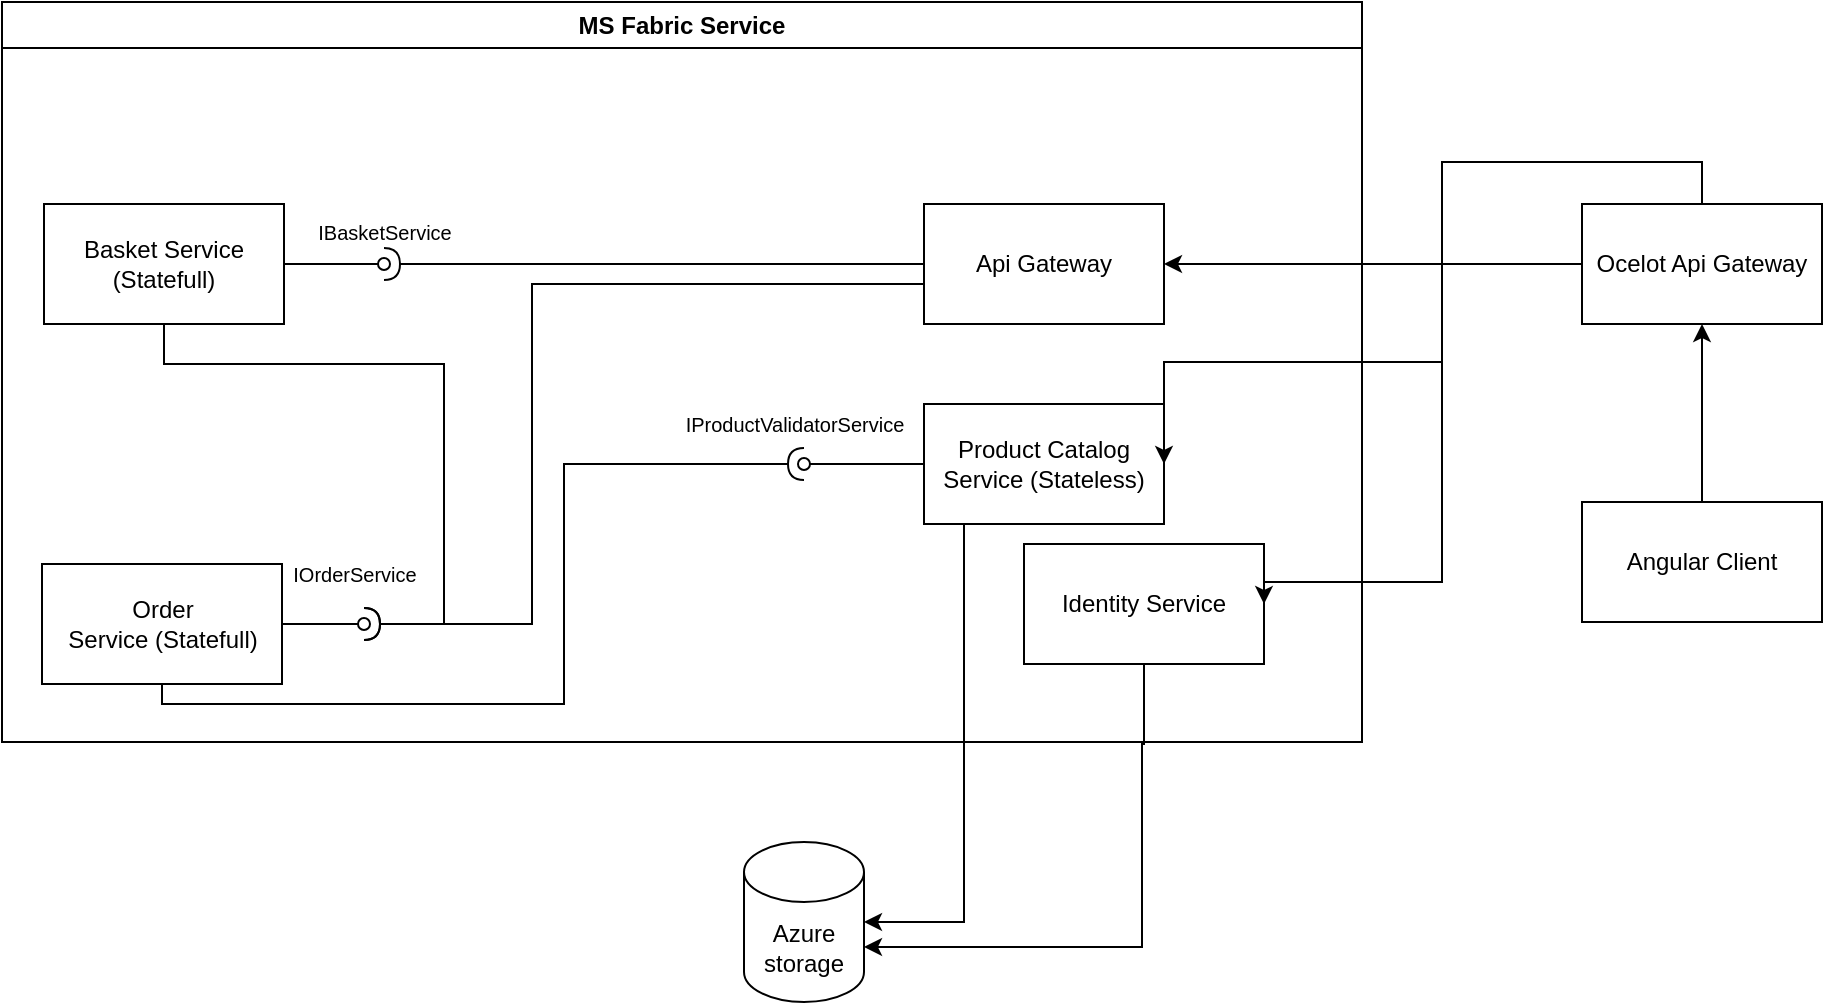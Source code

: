<mxfile version="21.8.2" type="github">
  <diagram name="Page-1" id="1y_2GpAju2dID3cllrDE">
    <mxGraphModel dx="1838" dy="962" grid="1" gridSize="10" guides="1" tooltips="1" connect="1" arrows="1" fold="1" page="1" pageScale="1" pageWidth="850" pageHeight="1100" math="0" shadow="0">
      <root>
        <mxCell id="0" />
        <mxCell id="1" parent="0" />
        <mxCell id="5AAgcWpdmJfIqrZNKJTV-2" value="MS Fabric Service" style="swimlane;whiteSpace=wrap;html=1;" vertex="1" parent="1">
          <mxGeometry x="30" y="160" width="680" height="370" as="geometry" />
        </mxCell>
        <mxCell id="5AAgcWpdmJfIqrZNKJTV-28" style="edgeStyle=orthogonalEdgeStyle;rounded=0;orthogonalLoop=1;jettySize=auto;html=1;endArrow=oval;endFill=0;" edge="1" parent="5AAgcWpdmJfIqrZNKJTV-2" source="5AAgcWpdmJfIqrZNKJTV-1">
          <mxGeometry relative="1" as="geometry">
            <mxPoint x="401" y="231" as="targetPoint" />
          </mxGeometry>
        </mxCell>
        <mxCell id="5AAgcWpdmJfIqrZNKJTV-1" value="Product Catalog&lt;br&gt;Service (Stateless)" style="rounded=0;whiteSpace=wrap;html=1;" vertex="1" parent="5AAgcWpdmJfIqrZNKJTV-2">
          <mxGeometry x="461" y="201" width="120" height="60" as="geometry" />
        </mxCell>
        <mxCell id="5AAgcWpdmJfIqrZNKJTV-4" value="Identity Service" style="rounded=0;whiteSpace=wrap;html=1;" vertex="1" parent="5AAgcWpdmJfIqrZNKJTV-2">
          <mxGeometry x="511" y="271" width="120" height="60" as="geometry" />
        </mxCell>
        <mxCell id="5AAgcWpdmJfIqrZNKJTV-22" style="edgeStyle=orthogonalEdgeStyle;rounded=0;orthogonalLoop=1;jettySize=auto;html=1;endArrow=oval;endFill=0;" edge="1" parent="5AAgcWpdmJfIqrZNKJTV-2" source="5AAgcWpdmJfIqrZNKJTV-5">
          <mxGeometry relative="1" as="geometry">
            <mxPoint x="191" y="131" as="targetPoint" />
          </mxGeometry>
        </mxCell>
        <mxCell id="5AAgcWpdmJfIqrZNKJTV-5" value="Basket Service (Statefull)" style="rounded=0;whiteSpace=wrap;html=1;" vertex="1" parent="5AAgcWpdmJfIqrZNKJTV-2">
          <mxGeometry x="21" y="101" width="120" height="60" as="geometry" />
        </mxCell>
        <mxCell id="5AAgcWpdmJfIqrZNKJTV-24" style="edgeStyle=orthogonalEdgeStyle;rounded=0;orthogonalLoop=1;jettySize=auto;html=1;endArrow=halfCircle;endFill=0;targetPerimeterSpacing=0;" edge="1" parent="5AAgcWpdmJfIqrZNKJTV-2" source="5AAgcWpdmJfIqrZNKJTV-6">
          <mxGeometry relative="1" as="geometry">
            <mxPoint x="191" y="131" as="targetPoint" />
          </mxGeometry>
        </mxCell>
        <mxCell id="5AAgcWpdmJfIqrZNKJTV-6" value="Api Gateway" style="rounded=0;whiteSpace=wrap;html=1;" vertex="1" parent="5AAgcWpdmJfIqrZNKJTV-2">
          <mxGeometry x="461" y="101" width="120" height="60" as="geometry" />
        </mxCell>
        <mxCell id="5AAgcWpdmJfIqrZNKJTV-25" style="edgeStyle=orthogonalEdgeStyle;rounded=0;orthogonalLoop=1;jettySize=auto;html=1;endArrow=oval;endFill=0;" edge="1" parent="5AAgcWpdmJfIqrZNKJTV-2" source="5AAgcWpdmJfIqrZNKJTV-13">
          <mxGeometry relative="1" as="geometry">
            <mxPoint x="181" y="311" as="targetPoint" />
          </mxGeometry>
        </mxCell>
        <mxCell id="5AAgcWpdmJfIqrZNKJTV-29" style="edgeStyle=orthogonalEdgeStyle;rounded=0;orthogonalLoop=1;jettySize=auto;html=1;endArrow=halfCircle;endFill=0;" edge="1" parent="5AAgcWpdmJfIqrZNKJTV-2" source="5AAgcWpdmJfIqrZNKJTV-13">
          <mxGeometry relative="1" as="geometry">
            <mxPoint x="401" y="231" as="targetPoint" />
            <Array as="points">
              <mxPoint x="80" y="351" />
              <mxPoint x="281" y="351" />
              <mxPoint x="281" y="231" />
            </Array>
          </mxGeometry>
        </mxCell>
        <mxCell id="5AAgcWpdmJfIqrZNKJTV-13" value="Order&lt;br style=&quot;border-color: var(--border-color);&quot;&gt;&lt;span style=&quot;&quot;&gt;Service (Statefull)&lt;/span&gt;" style="html=1;rounded=0;" vertex="1" parent="5AAgcWpdmJfIqrZNKJTV-2">
          <mxGeometry x="20" y="281" width="120" height="60" as="geometry" />
        </mxCell>
        <mxCell id="5AAgcWpdmJfIqrZNKJTV-20" style="edgeStyle=orthogonalEdgeStyle;rounded=0;orthogonalLoop=1;jettySize=auto;html=1;endArrow=halfCircle;endFill=0;" edge="1" parent="5AAgcWpdmJfIqrZNKJTV-2" source="5AAgcWpdmJfIqrZNKJTV-5">
          <mxGeometry relative="1" as="geometry">
            <mxPoint x="181" y="311" as="targetPoint" />
            <Array as="points">
              <mxPoint x="81" y="181" />
              <mxPoint x="221" y="181" />
              <mxPoint x="221" y="311" />
            </Array>
          </mxGeometry>
        </mxCell>
        <mxCell id="5AAgcWpdmJfIqrZNKJTV-21" style="edgeStyle=orthogonalEdgeStyle;rounded=0;orthogonalLoop=1;jettySize=auto;html=1;endArrow=halfCircle;endFill=0;" edge="1" parent="5AAgcWpdmJfIqrZNKJTV-2" source="5AAgcWpdmJfIqrZNKJTV-6">
          <mxGeometry relative="1" as="geometry">
            <mxPoint x="181" y="311" as="targetPoint" />
            <Array as="points">
              <mxPoint x="265" y="141" />
              <mxPoint x="265" y="311" />
            </Array>
          </mxGeometry>
        </mxCell>
        <mxCell id="5AAgcWpdmJfIqrZNKJTV-23" value="IBasketService" style="text;html=1;align=center;verticalAlign=middle;resizable=0;points=[];autosize=1;strokeColor=none;fillColor=none;fontSize=10;" vertex="1" parent="5AAgcWpdmJfIqrZNKJTV-2">
          <mxGeometry x="146" y="100" width="90" height="30" as="geometry" />
        </mxCell>
        <mxCell id="5AAgcWpdmJfIqrZNKJTV-26" value="IOrderService" style="text;html=1;align=center;verticalAlign=middle;resizable=0;points=[];autosize=1;strokeColor=none;fillColor=none;fontSize=10;" vertex="1" parent="5AAgcWpdmJfIqrZNKJTV-2">
          <mxGeometry x="131" y="271" width="90" height="30" as="geometry" />
        </mxCell>
        <mxCell id="5AAgcWpdmJfIqrZNKJTV-30" value="IProductValidatorService" style="text;html=1;align=center;verticalAlign=middle;resizable=0;points=[];autosize=1;strokeColor=none;fillColor=none;fontSize=10;" vertex="1" parent="5AAgcWpdmJfIqrZNKJTV-2">
          <mxGeometry x="331" y="196" width="130" height="30" as="geometry" />
        </mxCell>
        <mxCell id="5AAgcWpdmJfIqrZNKJTV-10" style="edgeStyle=orthogonalEdgeStyle;rounded=0;orthogonalLoop=1;jettySize=auto;html=1;entryX=1;entryY=0.5;entryDx=0;entryDy=0;" edge="1" parent="1" source="5AAgcWpdmJfIqrZNKJTV-7" target="5AAgcWpdmJfIqrZNKJTV-6">
          <mxGeometry relative="1" as="geometry" />
        </mxCell>
        <mxCell id="5AAgcWpdmJfIqrZNKJTV-11" style="edgeStyle=orthogonalEdgeStyle;rounded=0;orthogonalLoop=1;jettySize=auto;html=1;entryX=1;entryY=0.5;entryDx=0;entryDy=0;" edge="1" parent="1" source="5AAgcWpdmJfIqrZNKJTV-7" target="5AAgcWpdmJfIqrZNKJTV-1">
          <mxGeometry relative="1" as="geometry">
            <Array as="points">
              <mxPoint x="750" y="240" />
              <mxPoint x="750" y="340" />
            </Array>
          </mxGeometry>
        </mxCell>
        <mxCell id="5AAgcWpdmJfIqrZNKJTV-12" style="edgeStyle=orthogonalEdgeStyle;rounded=0;orthogonalLoop=1;jettySize=auto;html=1;entryX=1;entryY=0.5;entryDx=0;entryDy=0;" edge="1" parent="1" source="5AAgcWpdmJfIqrZNKJTV-7" target="5AAgcWpdmJfIqrZNKJTV-4">
          <mxGeometry relative="1" as="geometry">
            <Array as="points">
              <mxPoint x="750" y="291" />
              <mxPoint x="750" y="450" />
              <mxPoint x="661" y="450" />
            </Array>
          </mxGeometry>
        </mxCell>
        <mxCell id="5AAgcWpdmJfIqrZNKJTV-7" value="Ocelot Api Gateway" style="rounded=0;whiteSpace=wrap;html=1;" vertex="1" parent="1">
          <mxGeometry x="820" y="261" width="120" height="60" as="geometry" />
        </mxCell>
        <mxCell id="5AAgcWpdmJfIqrZNKJTV-9" style="edgeStyle=orthogonalEdgeStyle;rounded=0;orthogonalLoop=1;jettySize=auto;html=1;entryX=0.5;entryY=1;entryDx=0;entryDy=0;" edge="1" parent="1" source="5AAgcWpdmJfIqrZNKJTV-8" target="5AAgcWpdmJfIqrZNKJTV-7">
          <mxGeometry relative="1" as="geometry" />
        </mxCell>
        <mxCell id="5AAgcWpdmJfIqrZNKJTV-8" value="Angular Client" style="rounded=0;whiteSpace=wrap;html=1;" vertex="1" parent="1">
          <mxGeometry x="820" y="410" width="120" height="60" as="geometry" />
        </mxCell>
        <mxCell id="5AAgcWpdmJfIqrZNKJTV-16" value="Azure storage" style="shape=cylinder3;whiteSpace=wrap;html=1;boundedLbl=1;backgroundOutline=1;size=15;" vertex="1" parent="1">
          <mxGeometry x="401" y="580" width="60" height="80" as="geometry" />
        </mxCell>
        <mxCell id="5AAgcWpdmJfIqrZNKJTV-17" style="edgeStyle=orthogonalEdgeStyle;rounded=0;orthogonalLoop=1;jettySize=auto;html=1;exitX=0.5;exitY=1;exitDx=0;exitDy=0;entryX=1;entryY=0;entryDx=0;entryDy=52.5;entryPerimeter=0;" edge="1" parent="1" source="5AAgcWpdmJfIqrZNKJTV-4" target="5AAgcWpdmJfIqrZNKJTV-16">
          <mxGeometry relative="1" as="geometry">
            <mxPoint x="461" y="531" as="targetPoint" />
            <Array as="points">
              <mxPoint x="601" y="531" />
              <mxPoint x="600" y="632" />
            </Array>
          </mxGeometry>
        </mxCell>
        <mxCell id="5AAgcWpdmJfIqrZNKJTV-18" style="edgeStyle=orthogonalEdgeStyle;rounded=0;orthogonalLoop=1;jettySize=auto;html=1;entryX=1;entryY=0.5;entryDx=0;entryDy=0;entryPerimeter=0;" edge="1" parent="1" source="5AAgcWpdmJfIqrZNKJTV-1" target="5AAgcWpdmJfIqrZNKJTV-16">
          <mxGeometry relative="1" as="geometry">
            <Array as="points">
              <mxPoint x="511" y="620" />
            </Array>
          </mxGeometry>
        </mxCell>
      </root>
    </mxGraphModel>
  </diagram>
</mxfile>

